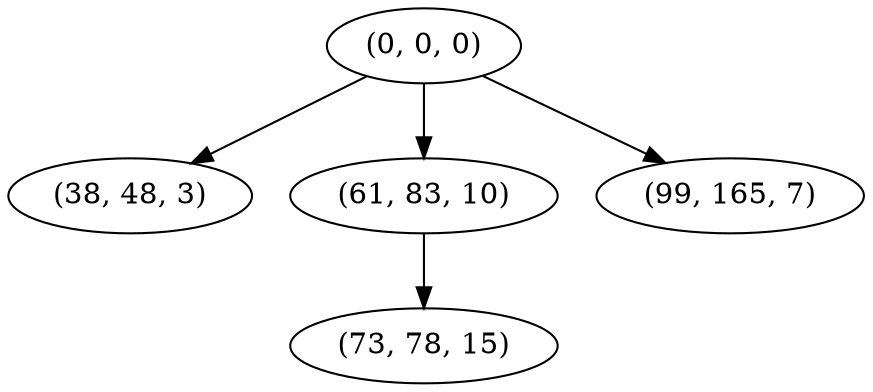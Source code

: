 digraph tree {
    "(0, 0, 0)";
    "(38, 48, 3)";
    "(61, 83, 10)";
    "(73, 78, 15)";
    "(99, 165, 7)";
    "(0, 0, 0)" -> "(38, 48, 3)";
    "(0, 0, 0)" -> "(61, 83, 10)";
    "(0, 0, 0)" -> "(99, 165, 7)";
    "(61, 83, 10)" -> "(73, 78, 15)";
}
